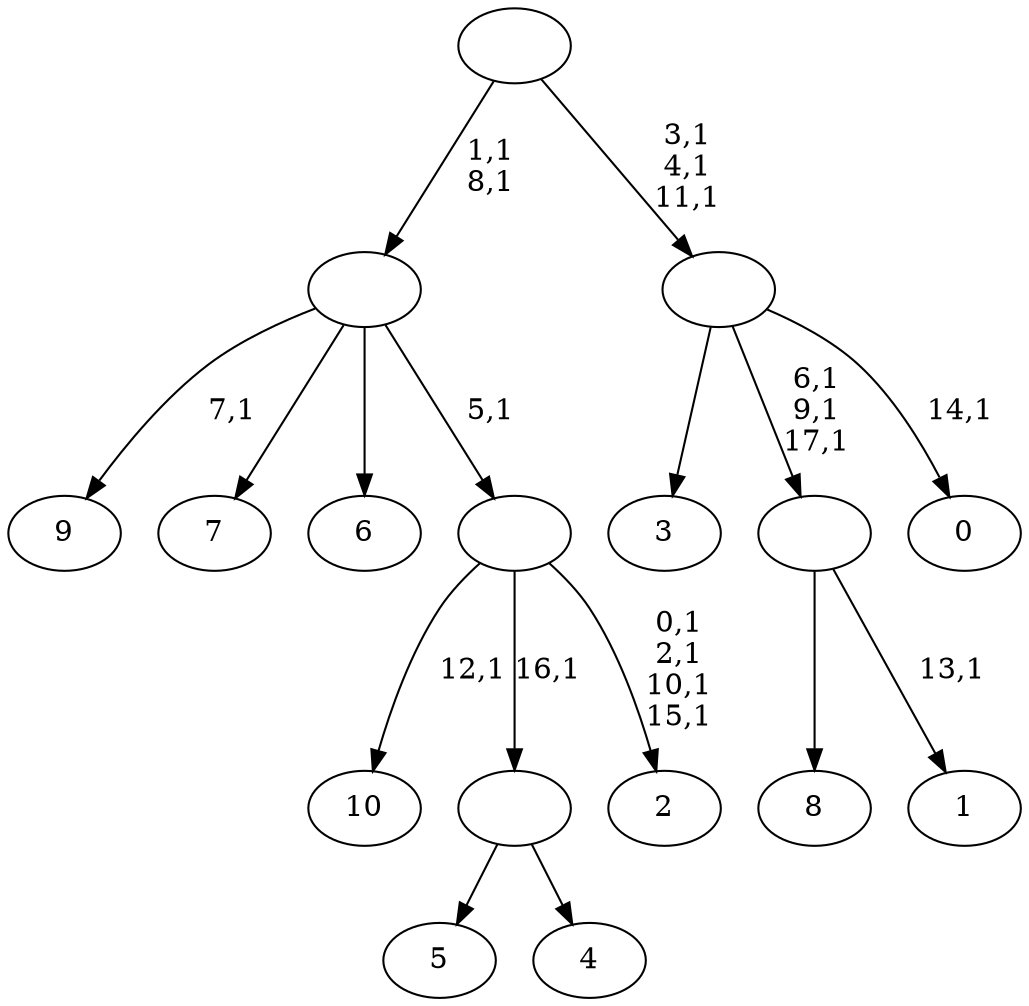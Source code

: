 digraph T {
	29 [label="10"]
	27 [label="9"]
	25 [label="8"]
	24 [label="7"]
	23 [label="6"]
	22 [label="5"]
	21 [label="4"]
	20 [label=""]
	19 [label="3"]
	18 [label="2"]
	13 [label=""]
	12 [label=""]
	10 [label="1"]
	8 [label=""]
	5 [label="0"]
	3 [label=""]
	0 [label=""]
	20 -> 22 [label=""]
	20 -> 21 [label=""]
	13 -> 18 [label="0,1\n2,1\n10,1\n15,1"]
	13 -> 29 [label="12,1"]
	13 -> 20 [label="16,1"]
	12 -> 27 [label="7,1"]
	12 -> 24 [label=""]
	12 -> 23 [label=""]
	12 -> 13 [label="5,1"]
	8 -> 10 [label="13,1"]
	8 -> 25 [label=""]
	3 -> 5 [label="14,1"]
	3 -> 8 [label="6,1\n9,1\n17,1"]
	3 -> 19 [label=""]
	0 -> 3 [label="3,1\n4,1\n11,1"]
	0 -> 12 [label="1,1\n8,1"]
}

